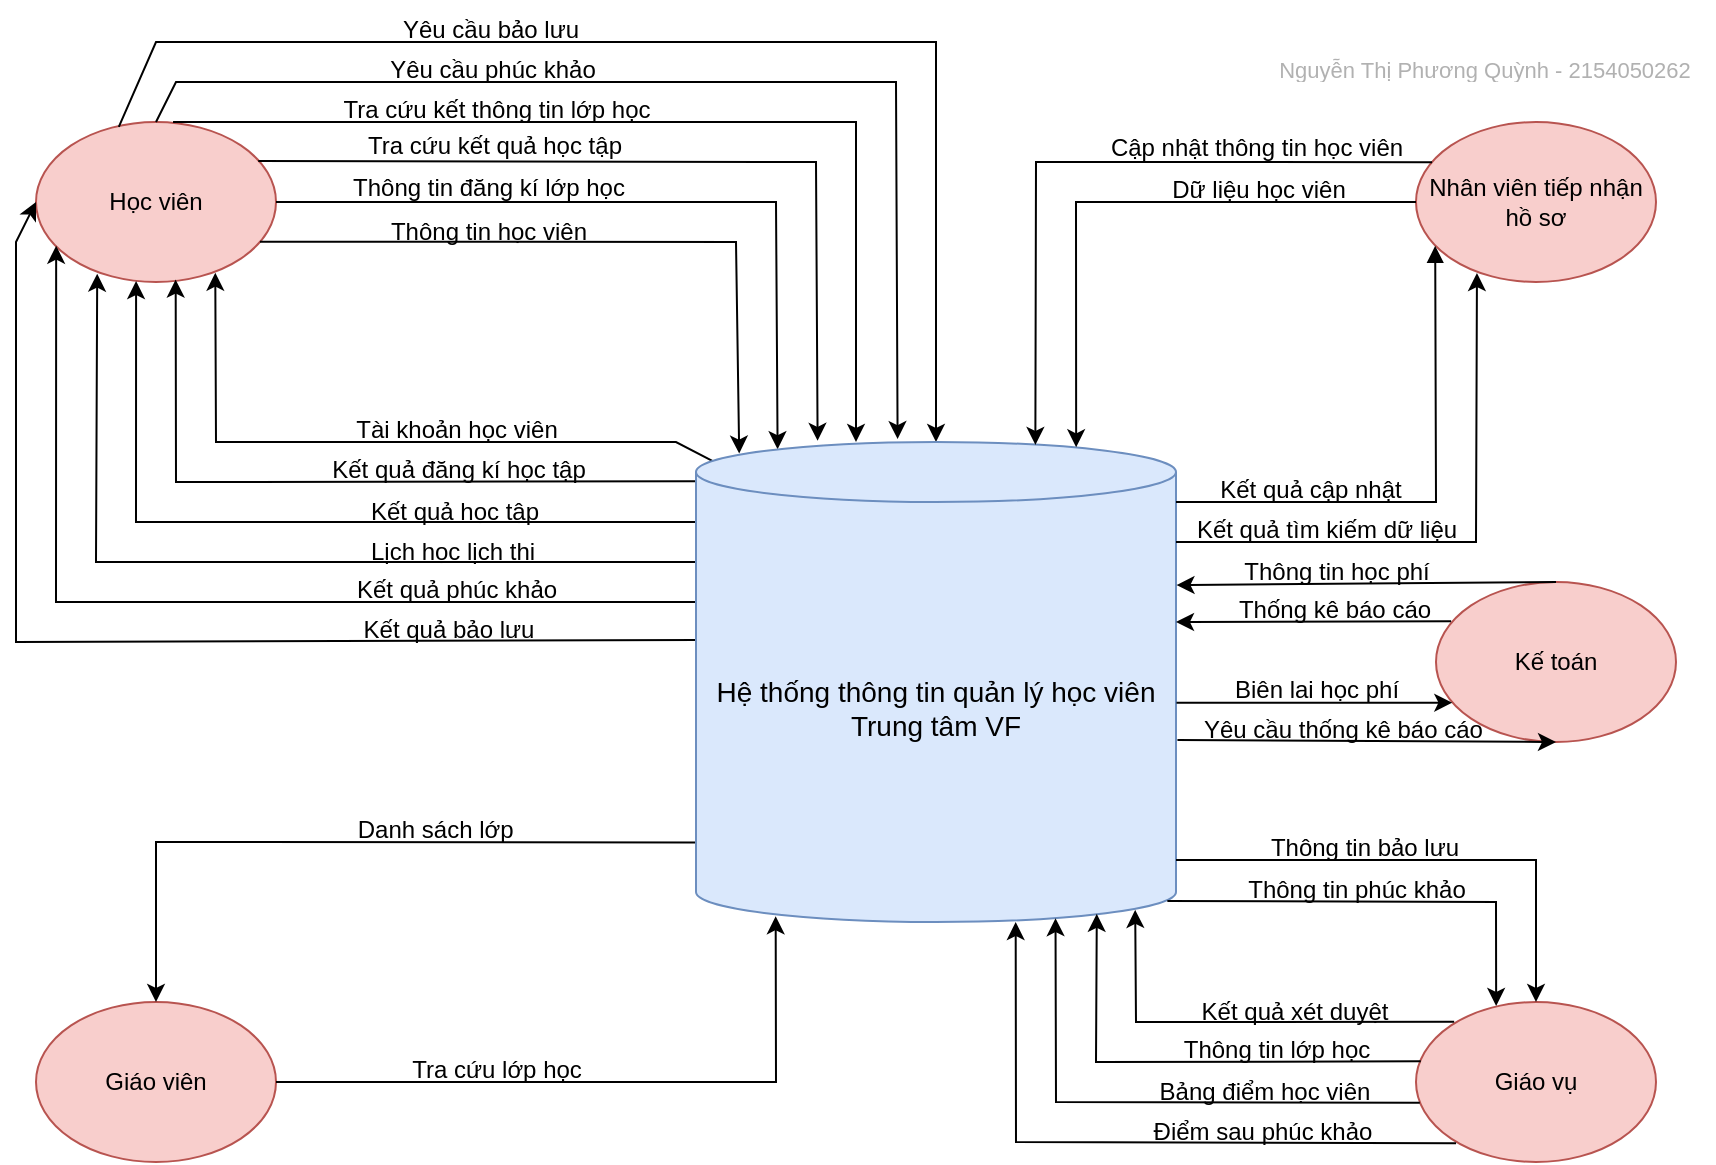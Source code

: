 <mxfile version="21.6.8" type="github">
  <diagram name="Trang-1" id="ChxupO0PFkkxSoJnY_z6">
    <mxGraphModel dx="1844" dy="1107" grid="0" gridSize="10" guides="1" tooltips="1" connect="1" arrows="1" fold="1" page="0" pageScale="1" pageWidth="827" pageHeight="1169" math="0" shadow="0">
      <root>
        <mxCell id="0" />
        <mxCell id="1" parent="0" />
        <mxCell id="7yUPPWwiyMOL_b9FzB-S-2" value="Học viên" style="ellipse;whiteSpace=wrap;html=1;fillColor=#f8cecc;strokeColor=#b85450;" vertex="1" parent="1">
          <mxGeometry x="-410" y="-120" width="120" height="80" as="geometry" />
        </mxCell>
        <mxCell id="7yUPPWwiyMOL_b9FzB-S-3" value="Nhân viên tiếp nhận hồ sơ" style="ellipse;whiteSpace=wrap;html=1;fillColor=#f8cecc;strokeColor=#b85450;" vertex="1" parent="1">
          <mxGeometry x="280" y="-120" width="120" height="80" as="geometry" />
        </mxCell>
        <mxCell id="7yUPPWwiyMOL_b9FzB-S-4" value="Kế toán" style="ellipse;whiteSpace=wrap;html=1;fillColor=#f8cecc;strokeColor=#b85450;" vertex="1" parent="1">
          <mxGeometry x="290" y="110" width="120" height="80" as="geometry" />
        </mxCell>
        <mxCell id="7yUPPWwiyMOL_b9FzB-S-5" value="Giáo vụ" style="ellipse;whiteSpace=wrap;html=1;fillColor=#f8cecc;strokeColor=#b85450;" vertex="1" parent="1">
          <mxGeometry x="280" y="320" width="120" height="80" as="geometry" />
        </mxCell>
        <mxCell id="7yUPPWwiyMOL_b9FzB-S-7" value="Giáo viên" style="ellipse;whiteSpace=wrap;html=1;fillColor=#f8cecc;strokeColor=#b85450;" vertex="1" parent="1">
          <mxGeometry x="-410" y="320" width="120" height="80" as="geometry" />
        </mxCell>
        <mxCell id="7yUPPWwiyMOL_b9FzB-S-9" value="" style="endArrow=classic;html=1;rounded=0;entryX=0.09;entryY=0.024;entryDx=0;entryDy=0;entryPerimeter=0;exitX=0.933;exitY=0.748;exitDx=0;exitDy=0;exitPerimeter=0;" edge="1" parent="1" source="7yUPPWwiyMOL_b9FzB-S-2" target="7yUPPWwiyMOL_b9FzB-S-25">
          <mxGeometry width="50" height="50" relative="1" as="geometry">
            <mxPoint x="-290" y="-60" as="sourcePoint" />
            <mxPoint x="-59.52" y="41.08" as="targetPoint" />
            <Array as="points">
              <mxPoint x="-60" y="-60" />
            </Array>
          </mxGeometry>
        </mxCell>
        <mxCell id="7yUPPWwiyMOL_b9FzB-S-10" value="" style="endArrow=classic;html=1;rounded=0;exitX=1;exitY=0.5;exitDx=0;exitDy=0;entryX=0.17;entryY=0.015;entryDx=0;entryDy=0;entryPerimeter=0;" edge="1" parent="1" source="7yUPPWwiyMOL_b9FzB-S-2" target="7yUPPWwiyMOL_b9FzB-S-25">
          <mxGeometry width="50" height="50" relative="1" as="geometry">
            <mxPoint x="-190" y="10" as="sourcePoint" />
            <mxPoint x="-40" y="40" as="targetPoint" />
            <Array as="points">
              <mxPoint x="-40" y="-80" />
            </Array>
          </mxGeometry>
        </mxCell>
        <mxCell id="7yUPPWwiyMOL_b9FzB-S-11" value="" style="endArrow=classic;html=1;rounded=0;entryX=0.38;entryY=-0.005;entryDx=0;entryDy=0;entryPerimeter=0;exitX=0.926;exitY=0.243;exitDx=0;exitDy=0;exitPerimeter=0;" edge="1" parent="1" source="7yUPPWwiyMOL_b9FzB-S-2">
          <mxGeometry width="50" height="50" relative="1" as="geometry">
            <mxPoint x="-190" y="10" as="sourcePoint" />
            <mxPoint x="-19.2" y="39.4" as="targetPoint" />
            <Array as="points">
              <mxPoint x="-20" y="-100" />
            </Array>
          </mxGeometry>
        </mxCell>
        <mxCell id="7yUPPWwiyMOL_b9FzB-S-12" value="" style="endArrow=classic;html=1;rounded=0;exitX=0.571;exitY=0;exitDx=0;exitDy=0;exitPerimeter=0;entryX=0.5;entryY=0;entryDx=0;entryDy=0;" edge="1" parent="1" source="7yUPPWwiyMOL_b9FzB-S-2">
          <mxGeometry width="50" height="50" relative="1" as="geometry">
            <mxPoint x="-190" y="10" as="sourcePoint" />
            <mxPoint y="40" as="targetPoint" />
            <Array as="points">
              <mxPoint y="-120" />
            </Array>
          </mxGeometry>
        </mxCell>
        <mxCell id="7yUPPWwiyMOL_b9FzB-S-13" value="" style="endArrow=classic;html=1;rounded=0;exitX=0.5;exitY=0;exitDx=0;exitDy=0;entryX=0.63;entryY=-0.012;entryDx=0;entryDy=0;entryPerimeter=0;" edge="1" parent="1" source="7yUPPWwiyMOL_b9FzB-S-2">
          <mxGeometry width="50" height="50" relative="1" as="geometry">
            <mxPoint x="-190" y="-60" as="sourcePoint" />
            <mxPoint x="20.8" y="38.56" as="targetPoint" />
            <Array as="points">
              <mxPoint x="-340" y="-140" />
              <mxPoint x="20" y="-140" />
            </Array>
          </mxGeometry>
        </mxCell>
        <mxCell id="7yUPPWwiyMOL_b9FzB-S-14" value="" style="endArrow=classic;html=1;rounded=0;exitX=0.035;exitY=0.04;exitDx=0;exitDy=0;exitPerimeter=0;entryX=0.747;entryY=0.942;entryDx=0;entryDy=0;entryPerimeter=0;" edge="1" parent="1" source="7yUPPWwiyMOL_b9FzB-S-25" target="7yUPPWwiyMOL_b9FzB-S-2">
          <mxGeometry width="50" height="50" relative="1" as="geometry">
            <mxPoint x="-80" y="40" as="sourcePoint" />
            <mxPoint x="-321" y="-40" as="targetPoint" />
            <Array as="points">
              <mxPoint x="-90" y="40" />
              <mxPoint x="-320" y="40" />
            </Array>
          </mxGeometry>
        </mxCell>
        <mxCell id="7yUPPWwiyMOL_b9FzB-S-15" value="" style="endArrow=classic;html=1;rounded=0;fontFamily=Helvetica;fontSize=12;fontColor=default;entryX=0.582;entryY=0.985;entryDx=0;entryDy=0;entryPerimeter=0;exitX=0.582;exitY=0.985;exitDx=0;exitDy=0;exitPerimeter=0;" edge="1" parent="1" target="7yUPPWwiyMOL_b9FzB-S-2">
          <mxGeometry width="50" height="50" relative="1" as="geometry">
            <mxPoint x="-80.48" y="59.68" as="sourcePoint" />
            <mxPoint x="-360" y="-40" as="targetPoint" />
            <Array as="points">
              <mxPoint x="-340" y="60" />
            </Array>
          </mxGeometry>
        </mxCell>
        <mxCell id="7yUPPWwiyMOL_b9FzB-S-16" value="" style="endArrow=classic;html=1;rounded=0;fontFamily=Helvetica;fontSize=12;fontColor=default;exitX=0.417;exitY=0.994;exitDx=0;exitDy=0;exitPerimeter=0;entryX=0.417;entryY=0.994;entryDx=0;entryDy=0;entryPerimeter=0;" edge="1" parent="1" target="7yUPPWwiyMOL_b9FzB-S-2">
          <mxGeometry width="50" height="50" relative="1" as="geometry">
            <mxPoint x="-80" y="80" as="sourcePoint" />
            <mxPoint x="-360" y="-39" as="targetPoint" />
            <Array as="points">
              <mxPoint x="-360" y="80" />
            </Array>
          </mxGeometry>
        </mxCell>
        <mxCell id="7yUPPWwiyMOL_b9FzB-S-19" value="" style="endArrow=classic;html=1;rounded=0;fontFamily=Helvetica;fontSize=12;fontColor=default;exitX=0.255;exitY=0.948;exitDx=0;exitDy=0;exitPerimeter=0;entryX=0.255;entryY=0.948;entryDx=0;entryDy=0;entryPerimeter=0;" edge="1" parent="1" target="7yUPPWwiyMOL_b9FzB-S-2">
          <mxGeometry width="50" height="50" relative="1" as="geometry">
            <mxPoint x="-80" y="100" as="sourcePoint" />
            <mxPoint x="-180" y="110" as="targetPoint" />
            <Array as="points">
              <mxPoint x="-380" y="100" />
            </Array>
          </mxGeometry>
        </mxCell>
        <mxCell id="7yUPPWwiyMOL_b9FzB-S-20" value="" style="endArrow=classic;html=1;rounded=0;fontFamily=Helvetica;fontSize=12;fontColor=default;exitX=0.084;exitY=0.773;exitDx=0;exitDy=0;exitPerimeter=0;entryX=0.084;entryY=0.773;entryDx=0;entryDy=0;entryPerimeter=0;" edge="1" parent="1" target="7yUPPWwiyMOL_b9FzB-S-2">
          <mxGeometry width="50" height="50" relative="1" as="geometry">
            <mxPoint x="-80" y="120" as="sourcePoint" />
            <mxPoint x="-401" y="-60" as="targetPoint" />
            <Array as="points">
              <mxPoint x="-400" y="120" />
            </Array>
          </mxGeometry>
        </mxCell>
        <mxCell id="7yUPPWwiyMOL_b9FzB-S-21" value="" style="endArrow=classic;html=1;rounded=0;fontFamily=Helvetica;fontSize=12;fontColor=default;exitX=0.345;exitY=0.031;exitDx=0;exitDy=0;exitPerimeter=0;entryX=0.75;entryY=0;entryDx=0;entryDy=0;" edge="1" parent="1" source="7yUPPWwiyMOL_b9FzB-S-2">
          <mxGeometry width="50" height="50" relative="1" as="geometry">
            <mxPoint x="-180" y="110" as="sourcePoint" />
            <mxPoint x="40" y="40" as="targetPoint" />
            <Array as="points">
              <mxPoint x="-350" y="-160" />
              <mxPoint x="40" y="-160" />
            </Array>
          </mxGeometry>
        </mxCell>
        <mxCell id="7yUPPWwiyMOL_b9FzB-S-23" value="" style="endArrow=classic;html=1;rounded=0;fontFamily=Helvetica;fontSize=12;fontColor=default;exitX=0;exitY=0.5;exitDx=0;exitDy=0;entryX=0;entryY=0.5;entryDx=0;entryDy=0;" edge="1" parent="1" target="7yUPPWwiyMOL_b9FzB-S-2">
          <mxGeometry width="50" height="50" relative="1" as="geometry">
            <mxPoint x="-79.52" y="139" as="sourcePoint" />
            <mxPoint x="-210" y="40" as="targetPoint" />
            <Array as="points">
              <mxPoint x="-420" y="140" />
              <mxPoint x="-420" y="-60" />
            </Array>
          </mxGeometry>
        </mxCell>
        <mxCell id="7yUPPWwiyMOL_b9FzB-S-25" value="&lt;font style=&quot;font-size: 14px;&quot;&gt;Hệ thống thông tin quản lý học viên&lt;br&gt;Trung tâm VF&lt;/font&gt;" style="shape=cylinder3;whiteSpace=wrap;html=1;boundedLbl=1;backgroundOutline=1;size=15;rounded=0;shadow=0;glass=0;strokeColor=#6c8ebf;fontFamily=Helvetica;fontSize=12;fillColor=#dae8fc;" vertex="1" parent="1">
          <mxGeometry x="-80" y="40" width="240" height="240" as="geometry" />
        </mxCell>
        <mxCell id="7yUPPWwiyMOL_b9FzB-S-26" value="" style="endArrow=classic;html=1;rounded=0;fontFamily=Helvetica;fontSize=12;fontColor=default;entryX=0.707;entryY=0.006;entryDx=0;entryDy=0;entryPerimeter=0;exitX=0.067;exitY=0.251;exitDx=0;exitDy=0;exitPerimeter=0;" edge="1" parent="1" source="7yUPPWwiyMOL_b9FzB-S-3" target="7yUPPWwiyMOL_b9FzB-S-25">
          <mxGeometry width="50" height="50" relative="1" as="geometry">
            <mxPoint x="280" y="-100" as="sourcePoint" />
            <mxPoint x="160" y="-30" as="targetPoint" />
            <Array as="points">
              <mxPoint x="90" y="-100" />
            </Array>
          </mxGeometry>
        </mxCell>
        <mxCell id="7yUPPWwiyMOL_b9FzB-S-27" value="" style="endArrow=classic;html=1;rounded=0;fontFamily=Helvetica;fontSize=12;fontColor=default;exitX=0;exitY=0.5;exitDx=0;exitDy=0;entryX=0.792;entryY=0.011;entryDx=0;entryDy=0;entryPerimeter=0;" edge="1" parent="1" source="7yUPPWwiyMOL_b9FzB-S-3" target="7yUPPWwiyMOL_b9FzB-S-25">
          <mxGeometry width="50" height="50" relative="1" as="geometry">
            <mxPoint x="110" y="20" as="sourcePoint" />
            <mxPoint x="110" y="40" as="targetPoint" />
            <Array as="points">
              <mxPoint x="110" y="-80" />
            </Array>
          </mxGeometry>
        </mxCell>
        <mxCell id="7yUPPWwiyMOL_b9FzB-S-29" value="" style="endArrow=classic;html=1;rounded=0;fontFamily=Helvetica;fontSize=12;fontColor=default;exitX=0.254;exitY=0.944;exitDx=0;exitDy=0;exitPerimeter=0;entryX=0.254;entryY=0.944;entryDx=0;entryDy=0;entryPerimeter=0;" edge="1" parent="1" target="7yUPPWwiyMOL_b9FzB-S-3">
          <mxGeometry width="50" height="50" relative="1" as="geometry">
            <mxPoint x="160" y="90" as="sourcePoint" />
            <mxPoint x="280" y="60" as="targetPoint" />
            <Array as="points">
              <mxPoint x="310" y="90" />
            </Array>
          </mxGeometry>
        </mxCell>
        <mxCell id="7yUPPWwiyMOL_b9FzB-S-30" value="" style="endArrow=classic;html=1;rounded=0;fontFamily=Helvetica;fontSize=12;fontColor=default;entryX=1.001;entryY=0.423;entryDx=0;entryDy=0;entryPerimeter=0;exitX=0.5;exitY=0;exitDx=0;exitDy=0;" edge="1" parent="1" source="7yUPPWwiyMOL_b9FzB-S-4">
          <mxGeometry width="50" height="50" relative="1" as="geometry">
            <mxPoint x="340" y="110" as="sourcePoint" />
            <mxPoint x="160.24" y="111.52" as="targetPoint" />
          </mxGeometry>
        </mxCell>
        <mxCell id="7yUPPWwiyMOL_b9FzB-S-31" value="" style="endArrow=classic;html=1;rounded=0;fontFamily=Helvetica;fontSize=12;fontColor=default;exitX=0.063;exitY=0.246;exitDx=0;exitDy=0;entryX=1;entryY=0.5;entryDx=0;entryDy=0;entryPerimeter=0;exitPerimeter=0;" edge="1" parent="1" source="7yUPPWwiyMOL_b9FzB-S-4">
          <mxGeometry width="50" height="50" relative="1" as="geometry">
            <mxPoint x="330" y="120" as="sourcePoint" />
            <mxPoint x="160" y="130" as="targetPoint" />
          </mxGeometry>
        </mxCell>
        <mxCell id="7yUPPWwiyMOL_b9FzB-S-32" value="" style="endArrow=classic;html=1;rounded=0;fontFamily=Helvetica;fontSize=12;fontColor=default;exitX=1.001;exitY=0.585;exitDx=0;exitDy=0;exitPerimeter=0;entryX=0.068;entryY=0.754;entryDx=0;entryDy=0;entryPerimeter=0;" edge="1" parent="1" target="7yUPPWwiyMOL_b9FzB-S-4">
          <mxGeometry width="50" height="50" relative="1" as="geometry">
            <mxPoint x="160.24" y="170.4" as="sourcePoint" />
            <mxPoint x="290" y="170" as="targetPoint" />
          </mxGeometry>
        </mxCell>
        <mxCell id="7yUPPWwiyMOL_b9FzB-S-33" value="" style="endArrow=classic;html=1;rounded=0;fontFamily=Helvetica;fontSize=12;fontColor=default;exitX=1.003;exitY=0.746;exitDx=0;exitDy=0;exitPerimeter=0;entryX=0.5;entryY=1;entryDx=0;entryDy=0;" edge="1" parent="1" target="7yUPPWwiyMOL_b9FzB-S-4">
          <mxGeometry width="50" height="50" relative="1" as="geometry">
            <mxPoint x="160.72" y="189.04" as="sourcePoint" />
            <mxPoint x="380" y="70" as="targetPoint" />
          </mxGeometry>
        </mxCell>
        <mxCell id="7yUPPWwiyMOL_b9FzB-S-28" value="" style="endArrow=block;html=1;rounded=0;fontFamily=Helvetica;fontSize=12;fontColor=default;exitX=0.08;exitY=0.774;exitDx=0;exitDy=0;exitPerimeter=0;endFill=1;entryX=0.08;entryY=0.774;entryDx=0;entryDy=0;entryPerimeter=0;" edge="1" parent="1" target="7yUPPWwiyMOL_b9FzB-S-3">
          <mxGeometry width="50" height="50" relative="1" as="geometry">
            <mxPoint x="160" y="70" as="sourcePoint" />
            <mxPoint x="200" y="20" as="targetPoint" />
            <Array as="points">
              <mxPoint x="290" y="70" />
            </Array>
          </mxGeometry>
        </mxCell>
        <mxCell id="7yUPPWwiyMOL_b9FzB-S-34" value="" style="endArrow=classic;html=1;rounded=0;fontFamily=Helvetica;fontSize=12;fontColor=default;entryX=0.5;entryY=0;entryDx=0;entryDy=0;" edge="1" parent="1" target="7yUPPWwiyMOL_b9FzB-S-5">
          <mxGeometry width="50" height="50" relative="1" as="geometry">
            <mxPoint x="160" y="249" as="sourcePoint" />
            <mxPoint x="380" y="270" as="targetPoint" />
            <Array as="points">
              <mxPoint x="340" y="249" />
            </Array>
          </mxGeometry>
        </mxCell>
        <mxCell id="7yUPPWwiyMOL_b9FzB-S-35" value="" style="endArrow=classic;html=1;rounded=0;fontFamily=Helvetica;fontSize=12;fontColor=default;exitX=0.982;exitY=0.956;exitDx=0;exitDy=0;exitPerimeter=0;entryX=0.334;entryY=0.025;entryDx=0;entryDy=0;entryPerimeter=0;" edge="1" parent="1" source="7yUPPWwiyMOL_b9FzB-S-25" target="7yUPPWwiyMOL_b9FzB-S-5">
          <mxGeometry width="50" height="50" relative="1" as="geometry">
            <mxPoint x="330" y="320" as="sourcePoint" />
            <mxPoint x="320" y="320" as="targetPoint" />
            <Array as="points">
              <mxPoint x="320" y="270" />
            </Array>
          </mxGeometry>
        </mxCell>
        <mxCell id="7yUPPWwiyMOL_b9FzB-S-37" value="" style="endArrow=classic;html=1;rounded=0;fontFamily=Helvetica;fontSize=12;fontColor=default;exitX=0.159;exitY=0.124;exitDx=0;exitDy=0;exitPerimeter=0;entryX=0.159;entryY=0.124;entryDx=0;entryDy=0;entryPerimeter=0;" edge="1" parent="1" source="7yUPPWwiyMOL_b9FzB-S-5">
          <mxGeometry width="50" height="50" relative="1" as="geometry">
            <mxPoint x="297.574" y="329.716" as="sourcePoint" />
            <mxPoint x="139.6" y="273.92" as="targetPoint" />
            <Array as="points">
              <mxPoint x="140" y="330" />
            </Array>
          </mxGeometry>
        </mxCell>
        <mxCell id="7yUPPWwiyMOL_b9FzB-S-38" value="" style="endArrow=classic;html=1;rounded=0;fontFamily=Helvetica;fontSize=12;fontColor=default;entryX=0.835;entryY=0.983;entryDx=0;entryDy=0;entryPerimeter=0;exitX=0.02;exitY=0.371;exitDx=0;exitDy=0;exitPerimeter=0;" edge="1" parent="1" source="7yUPPWwiyMOL_b9FzB-S-5" target="7yUPPWwiyMOL_b9FzB-S-25">
          <mxGeometry width="50" height="50" relative="1" as="geometry">
            <mxPoint x="280" y="350" as="sourcePoint" />
            <mxPoint x="120" y="280" as="targetPoint" />
            <Array as="points">
              <mxPoint x="120" y="350" />
            </Array>
          </mxGeometry>
        </mxCell>
        <mxCell id="7yUPPWwiyMOL_b9FzB-S-39" value="" style="endArrow=classic;html=1;rounded=0;fontFamily=Helvetica;fontSize=12;fontColor=default;exitX=0.016;exitY=0.63;exitDx=0;exitDy=0;exitPerimeter=0;entryX=0.749;entryY=0.992;entryDx=0;entryDy=0;entryPerimeter=0;" edge="1" parent="1" source="7yUPPWwiyMOL_b9FzB-S-5" target="7yUPPWwiyMOL_b9FzB-S-25">
          <mxGeometry width="50" height="50" relative="1" as="geometry">
            <mxPoint x="280" y="370" as="sourcePoint" />
            <mxPoint x="160" y="350" as="targetPoint" />
            <Array as="points">
              <mxPoint x="100" y="370" />
            </Array>
          </mxGeometry>
        </mxCell>
        <mxCell id="7yUPPWwiyMOL_b9FzB-S-40" value="" style="endArrow=classic;html=1;rounded=0;fontFamily=Helvetica;fontSize=12;fontColor=default;exitX=0.167;exitY=0.883;exitDx=0;exitDy=0;exitPerimeter=0;entryX=0.666;entryY=1;entryDx=0;entryDy=0;entryPerimeter=0;" edge="1" parent="1" source="7yUPPWwiyMOL_b9FzB-S-5" target="7yUPPWwiyMOL_b9FzB-S-25">
          <mxGeometry width="50" height="50" relative="1" as="geometry">
            <mxPoint x="210" y="300" as="sourcePoint" />
            <mxPoint x="160" y="350" as="targetPoint" />
            <Array as="points">
              <mxPoint x="80" y="390" />
            </Array>
          </mxGeometry>
        </mxCell>
        <mxCell id="7yUPPWwiyMOL_b9FzB-S-41" value="" style="endArrow=classic;html=1;rounded=0;fontFamily=Helvetica;fontSize=12;fontColor=default;exitX=-0.002;exitY=0.826;exitDx=0;exitDy=0;exitPerimeter=0;" edge="1" parent="1">
          <mxGeometry width="50" height="50" relative="1" as="geometry">
            <mxPoint x="-80.48" y="240.24" as="sourcePoint" />
            <mxPoint x="-350" y="320" as="targetPoint" />
            <Array as="points">
              <mxPoint x="-350" y="240" />
            </Array>
          </mxGeometry>
        </mxCell>
        <mxCell id="7yUPPWwiyMOL_b9FzB-S-42" value="" style="endArrow=classic;html=1;rounded=0;fontFamily=Helvetica;fontSize=12;fontColor=default;exitX=1;exitY=0.5;exitDx=0;exitDy=0;entryX=0.166;entryY=0.988;entryDx=0;entryDy=0;entryPerimeter=0;" edge="1" parent="1" source="7yUPPWwiyMOL_b9FzB-S-7" target="7yUPPWwiyMOL_b9FzB-S-25">
          <mxGeometry width="50" height="50" relative="1" as="geometry">
            <mxPoint x="-260" y="270" as="sourcePoint" />
            <mxPoint x="-40" y="290" as="targetPoint" />
            <Array as="points">
              <mxPoint x="-40" y="360" />
            </Array>
          </mxGeometry>
        </mxCell>
        <mxCell id="7yUPPWwiyMOL_b9FzB-S-44" value="Nguyễn Thị Phương Quỳnh - 2154050262" style="text;html=1;align=center;verticalAlign=middle;resizable=0;points=[];autosize=1;strokeColor=none;fillColor=none;fontSize=11;fontFamily=Helvetica;fontColor=default;glass=0;shadow=0;opacity=0;rounded=0;textOpacity=30;" vertex="1" parent="1">
          <mxGeometry x="199" y="-161" width="230" height="30" as="geometry" />
        </mxCell>
        <mxCell id="7yUPPWwiyMOL_b9FzB-S-45" value="Tài khoản học viên" style="text;html=1;align=center;verticalAlign=middle;resizable=0;points=[];autosize=1;strokeColor=none;fillColor=none;fontSize=12;fontFamily=Helvetica;fontColor=default;" vertex="1" parent="1">
          <mxGeometry x="-260" y="19" width="120" height="30" as="geometry" />
        </mxCell>
        <mxCell id="7yUPPWwiyMOL_b9FzB-S-46" value="Kết quả đăng kí học tập" style="text;html=1;align=center;verticalAlign=middle;resizable=0;points=[];autosize=1;strokeColor=none;fillColor=none;fontSize=12;fontFamily=Helvetica;fontColor=default;" vertex="1" parent="1">
          <mxGeometry x="-274" y="39" width="150" height="30" as="geometry" />
        </mxCell>
        <mxCell id="7yUPPWwiyMOL_b9FzB-S-47" value="Kết quả học tập" style="text;html=1;align=center;verticalAlign=middle;resizable=0;points=[];autosize=1;strokeColor=none;fillColor=none;fontSize=12;fontFamily=Helvetica;fontColor=default;" vertex="1" parent="1">
          <mxGeometry x="-256" y="60" width="110" height="30" as="geometry" />
        </mxCell>
        <mxCell id="7yUPPWwiyMOL_b9FzB-S-48" value="Lịch học lịch thi" style="text;html=1;align=center;verticalAlign=middle;resizable=0;points=[];autosize=1;strokeColor=none;fillColor=none;fontSize=12;fontFamily=Helvetica;fontColor=default;" vertex="1" parent="1">
          <mxGeometry x="-257" y="80" width="110" height="30" as="geometry" />
        </mxCell>
        <mxCell id="7yUPPWwiyMOL_b9FzB-S-50" value="Kết quả phúc khảo" style="text;html=1;align=center;verticalAlign=middle;resizable=0;points=[];autosize=1;strokeColor=none;fillColor=none;fontSize=12;fontFamily=Helvetica;fontColor=default;" vertex="1" parent="1">
          <mxGeometry x="-260" y="99" width="120" height="30" as="geometry" />
        </mxCell>
        <mxCell id="7yUPPWwiyMOL_b9FzB-S-51" value="Kết quả bảo lưu" style="text;html=1;align=center;verticalAlign=middle;resizable=0;points=[];autosize=1;strokeColor=none;fillColor=none;fontSize=12;fontFamily=Helvetica;fontColor=default;" vertex="1" parent="1">
          <mxGeometry x="-259" y="119" width="110" height="30" as="geometry" />
        </mxCell>
        <mxCell id="7yUPPWwiyMOL_b9FzB-S-52" value="Thông tin học viên" style="text;html=1;align=center;verticalAlign=middle;resizable=0;points=[];autosize=1;strokeColor=none;fillColor=none;fontSize=12;fontFamily=Helvetica;fontColor=default;" vertex="1" parent="1">
          <mxGeometry x="-244" y="-80" width="120" height="30" as="geometry" />
        </mxCell>
        <mxCell id="7yUPPWwiyMOL_b9FzB-S-53" value="Thông tin đăng kí lớp học" style="text;html=1;align=center;verticalAlign=middle;resizable=0;points=[];autosize=1;strokeColor=none;fillColor=none;fontSize=12;fontFamily=Helvetica;fontColor=default;" vertex="1" parent="1">
          <mxGeometry x="-264" y="-102" width="160" height="30" as="geometry" />
        </mxCell>
        <mxCell id="7yUPPWwiyMOL_b9FzB-S-54" value="Tra cứu kết quả học tập" style="text;html=1;align=center;verticalAlign=middle;resizable=0;points=[];autosize=1;strokeColor=none;fillColor=none;fontSize=12;fontFamily=Helvetica;fontColor=default;" vertex="1" parent="1">
          <mxGeometry x="-256" y="-123" width="150" height="30" as="geometry" />
        </mxCell>
        <mxCell id="7yUPPWwiyMOL_b9FzB-S-55" value="Tra cứu kết thông tin lớp học" style="text;html=1;align=center;verticalAlign=middle;resizable=0;points=[];autosize=1;strokeColor=none;fillColor=none;fontSize=12;fontFamily=Helvetica;fontColor=default;" vertex="1" parent="1">
          <mxGeometry x="-270" y="-141" width="180" height="30" as="geometry" />
        </mxCell>
        <mxCell id="7yUPPWwiyMOL_b9FzB-S-56" value="Yêu cầu phúc khảo" style="text;html=1;align=center;verticalAlign=middle;resizable=0;points=[];autosize=1;strokeColor=none;fillColor=none;fontSize=12;fontFamily=Helvetica;fontColor=default;" vertex="1" parent="1">
          <mxGeometry x="-247" y="-161" width="130" height="30" as="geometry" />
        </mxCell>
        <mxCell id="7yUPPWwiyMOL_b9FzB-S-57" value="Yêu cầu bảo lưu" style="text;html=1;align=center;verticalAlign=middle;resizable=0;points=[];autosize=1;strokeColor=none;fillColor=none;fontSize=12;fontFamily=Helvetica;fontColor=default;" vertex="1" parent="1">
          <mxGeometry x="-238" y="-181" width="110" height="30" as="geometry" />
        </mxCell>
        <mxCell id="7yUPPWwiyMOL_b9FzB-S-58" value="Danh sách lớp&amp;nbsp;" style="text;html=1;align=center;verticalAlign=middle;resizable=0;points=[];autosize=1;strokeColor=none;fillColor=none;fontSize=12;fontFamily=Helvetica;fontColor=default;" vertex="1" parent="1">
          <mxGeometry x="-259" y="219" width="100" height="30" as="geometry" />
        </mxCell>
        <mxCell id="7yUPPWwiyMOL_b9FzB-S-59" value="Tra cứu lớp học" style="text;html=1;align=center;verticalAlign=middle;resizable=0;points=[];autosize=1;strokeColor=none;fillColor=none;fontSize=12;fontFamily=Helvetica;fontColor=default;" vertex="1" parent="1">
          <mxGeometry x="-235" y="339" width="110" height="30" as="geometry" />
        </mxCell>
        <mxCell id="7yUPPWwiyMOL_b9FzB-S-60" value="Cập nhật thông tin học viên" style="text;html=1;align=center;verticalAlign=middle;resizable=0;points=[];autosize=1;strokeColor=none;fillColor=none;fontSize=12;fontFamily=Helvetica;fontColor=default;" vertex="1" parent="1">
          <mxGeometry x="115" y="-122" width="170" height="30" as="geometry" />
        </mxCell>
        <mxCell id="7yUPPWwiyMOL_b9FzB-S-62" value="Dữ liệu học viên" style="text;html=1;align=center;verticalAlign=middle;resizable=0;points=[];autosize=1;strokeColor=none;fillColor=none;fontSize=12;fontFamily=Helvetica;fontColor=default;" vertex="1" parent="1">
          <mxGeometry x="146" y="-101" width="110" height="30" as="geometry" />
        </mxCell>
        <mxCell id="7yUPPWwiyMOL_b9FzB-S-63" value="Kết quả tìm kiếm dữ liệu" style="text;html=1;align=center;verticalAlign=middle;resizable=0;points=[];autosize=1;strokeColor=none;fillColor=none;fontSize=12;fontFamily=Helvetica;fontColor=default;" vertex="1" parent="1">
          <mxGeometry x="160" y="69" width="150" height="30" as="geometry" />
        </mxCell>
        <mxCell id="7yUPPWwiyMOL_b9FzB-S-65" value="Kết quả cập nhật" style="text;html=1;align=center;verticalAlign=middle;resizable=0;points=[];autosize=1;strokeColor=none;fillColor=none;fontSize=12;fontFamily=Helvetica;fontColor=default;" vertex="1" parent="1">
          <mxGeometry x="172" y="49" width="110" height="30" as="geometry" />
        </mxCell>
        <mxCell id="7yUPPWwiyMOL_b9FzB-S-66" value="Thông tin học phí" style="text;html=1;align=center;verticalAlign=middle;resizable=0;points=[];autosize=1;strokeColor=none;fillColor=none;fontSize=12;fontFamily=Helvetica;fontColor=default;" vertex="1" parent="1">
          <mxGeometry x="180" y="90" width="120" height="30" as="geometry" />
        </mxCell>
        <mxCell id="7yUPPWwiyMOL_b9FzB-S-68" value="Thống kê báo cáo" style="text;html=1;align=center;verticalAlign=middle;resizable=0;points=[];autosize=1;strokeColor=none;fillColor=none;fontSize=12;fontFamily=Helvetica;fontColor=default;" vertex="1" parent="1">
          <mxGeometry x="179" y="109" width="120" height="30" as="geometry" />
        </mxCell>
        <mxCell id="7yUPPWwiyMOL_b9FzB-S-69" value="&lt;div style=&quot;text-align: center;&quot;&gt;Yêu cầu thống kê báo cáo&lt;/div&gt;" style="text;whiteSpace=wrap;html=1;fontSize=12;fontFamily=Helvetica;fontColor=default;" vertex="1" parent="1">
          <mxGeometry x="172" y="170" width="150" height="40" as="geometry" />
        </mxCell>
        <mxCell id="7yUPPWwiyMOL_b9FzB-S-71" value="Biên lai học phí" style="text;html=1;align=center;verticalAlign=middle;resizable=0;points=[];autosize=1;strokeColor=none;fillColor=none;fontSize=12;fontFamily=Helvetica;fontColor=default;" vertex="1" parent="1">
          <mxGeometry x="175" y="149" width="110" height="30" as="geometry" />
        </mxCell>
        <mxCell id="7yUPPWwiyMOL_b9FzB-S-72" value="Thông tin bảo lưu" style="text;html=1;align=center;verticalAlign=middle;resizable=0;points=[];autosize=1;strokeColor=none;fillColor=none;fontSize=12;fontFamily=Helvetica;fontColor=default;" vertex="1" parent="1">
          <mxGeometry x="194" y="228" width="120" height="30" as="geometry" />
        </mxCell>
        <mxCell id="7yUPPWwiyMOL_b9FzB-S-73" value="Thông tin phúc khảo" style="text;html=1;align=center;verticalAlign=middle;resizable=0;points=[];autosize=1;strokeColor=none;fillColor=none;fontSize=12;fontFamily=Helvetica;fontColor=default;" vertex="1" parent="1">
          <mxGeometry x="185" y="249" width="130" height="30" as="geometry" />
        </mxCell>
        <mxCell id="7yUPPWwiyMOL_b9FzB-S-74" value="Kết quả xét duyệt" style="text;html=1;align=center;verticalAlign=middle;resizable=0;points=[];autosize=1;strokeColor=none;fillColor=none;fontSize=12;fontFamily=Helvetica;fontColor=default;" vertex="1" parent="1">
          <mxGeometry x="159" y="310" width="120" height="30" as="geometry" />
        </mxCell>
        <mxCell id="7yUPPWwiyMOL_b9FzB-S-75" value="Thông tin lớp học" style="text;html=1;align=center;verticalAlign=middle;resizable=0;points=[];autosize=1;strokeColor=none;fillColor=none;fontSize=12;fontFamily=Helvetica;fontColor=default;" vertex="1" parent="1">
          <mxGeometry x="150" y="329" width="120" height="30" as="geometry" />
        </mxCell>
        <mxCell id="7yUPPWwiyMOL_b9FzB-S-76" value="Bảng điểm học viên" style="text;html=1;align=center;verticalAlign=middle;resizable=0;points=[];autosize=1;strokeColor=none;fillColor=none;fontSize=12;fontFamily=Helvetica;fontColor=default;" vertex="1" parent="1">
          <mxGeometry x="139" y="350" width="130" height="30" as="geometry" />
        </mxCell>
        <mxCell id="7yUPPWwiyMOL_b9FzB-S-77" value="Điểm sau phúc khảo" style="text;html=1;align=center;verticalAlign=middle;resizable=0;points=[];autosize=1;strokeColor=none;fillColor=none;fontSize=12;fontFamily=Helvetica;fontColor=default;" vertex="1" parent="1">
          <mxGeometry x="138" y="370" width="130" height="30" as="geometry" />
        </mxCell>
      </root>
    </mxGraphModel>
  </diagram>
</mxfile>
